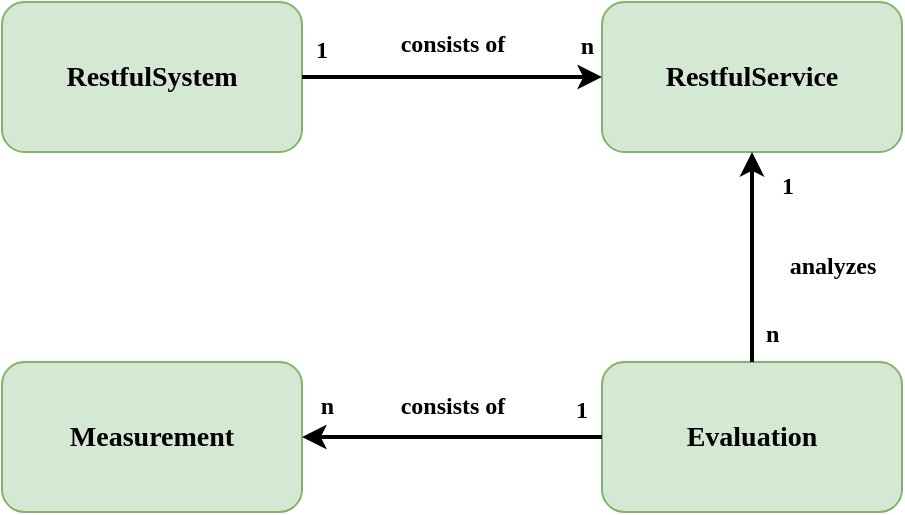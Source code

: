 <mxfile version="12.3.6" type="device" pages="1"><diagram id="6hekaEaukxnnzR2Nkzai" name="Page-1"><mxGraphModel dx="1422" dy="966" grid="1" gridSize="10" guides="1" tooltips="1" connect="1" arrows="1" fold="1" page="1" pageScale="1" pageWidth="826" pageHeight="1169" math="0" shadow="0"><root><mxCell id="0"/><mxCell id="1" parent="0"/><mxCell id="VUVYyC8E4vtMOE8l6xYX-1" value="RestfulSystem" style="rounded=1;whiteSpace=wrap;html=1;fillColor=#d5e8d4;strokeColor=#82b366;fontStyle=1;fontFamily=Verdana;fontSize=14;" parent="1" vertex="1"><mxGeometry x="120" y="160" width="150" height="75" as="geometry"/></mxCell><mxCell id="VUVYyC8E4vtMOE8l6xYX-2" value="RestfulService" style="rounded=1;whiteSpace=wrap;html=1;fillColor=#d5e8d4;strokeColor=#82b366;fontStyle=1;fontFamily=Verdana;fontSize=14;" parent="1" vertex="1"><mxGeometry x="420" y="160" width="150" height="75" as="geometry"/></mxCell><mxCell id="VUVYyC8E4vtMOE8l6xYX-4" value="consists of" style="endArrow=classic;html=1;edgeStyle=orthogonalEdgeStyle;fontFamily=Verdana;fontSize=12;rounded=0;endFill=1;strokeWidth=2;fontStyle=1;spacingBottom=-3;spacingRight=-9;" parent="1" source="VUVYyC8E4vtMOE8l6xYX-1" target="VUVYyC8E4vtMOE8l6xYX-2" edge="1"><mxGeometry x="-0.067" y="18" relative="1" as="geometry"><mxPoint x="230" y="290" as="sourcePoint"/><mxPoint x="390" y="290" as="targetPoint"/><mxPoint as="offset"/></mxGeometry></mxCell><mxCell id="VUVYyC8E4vtMOE8l6xYX-5" value="1" style="resizable=0;html=1;align=left;verticalAlign=bottom;labelBackgroundColor=#ffffff;fontSize=12;spacingBottom=-2;spacingLeft=-5;fontFamily=Verdana;fontStyle=1" parent="VUVYyC8E4vtMOE8l6xYX-4" connectable="0" vertex="1"><mxGeometry x="-1" relative="1" as="geometry"><mxPoint x="10" y="-7.5" as="offset"/></mxGeometry></mxCell><mxCell id="VUVYyC8E4vtMOE8l6xYX-6" value="n" style="resizable=0;html=1;align=right;verticalAlign=bottom;labelBackgroundColor=#ffffff;fontSize=12;fontStyle=1;spacingRight=-4;spacingLeft=0;fontFamily=Verdana;" parent="VUVYyC8E4vtMOE8l6xYX-4" connectable="0" vertex="1"><mxGeometry x="1" relative="1" as="geometry"><mxPoint x="-7.5" y="-7.5" as="offset"/></mxGeometry></mxCell><mxCell id="VUVYyC8E4vtMOE8l6xYX-9" value="Evaluation" style="rounded=1;whiteSpace=wrap;html=1;fillColor=#d5e8d4;strokeColor=#82b366;fontStyle=1;fontFamily=Verdana;fontSize=14;" parent="1" vertex="1"><mxGeometry x="420" y="340" width="150" height="75" as="geometry"/></mxCell><mxCell id="VUVYyC8E4vtMOE8l6xYX-10" value="analyzes" style="endArrow=classic;html=1;edgeStyle=orthogonalEdgeStyle;fontFamily=Verdana;fontSize=12;rounded=0;endFill=1;strokeWidth=2;fontStyle=1;spacingBottom=-3;spacingRight=-9;" parent="1" source="VUVYyC8E4vtMOE8l6xYX-9" target="VUVYyC8E4vtMOE8l6xYX-2" edge="1"><mxGeometry x="-0.048" y="-35" relative="1" as="geometry"><mxPoint x="280" y="207.5" as="sourcePoint"/><mxPoint x="430" y="207.5" as="targetPoint"/><mxPoint as="offset"/></mxGeometry></mxCell><mxCell id="VUVYyC8E4vtMOE8l6xYX-11" value="n" style="resizable=0;html=1;align=left;verticalAlign=bottom;labelBackgroundColor=#ffffff;fontSize=12;spacingBottom=-2;spacingLeft=-5;fontFamily=Verdana;fontStyle=1" parent="VUVYyC8E4vtMOE8l6xYX-10" connectable="0" vertex="1"><mxGeometry x="-1" relative="1" as="geometry"><mxPoint x="10" y="-7.5" as="offset"/></mxGeometry></mxCell><mxCell id="VUVYyC8E4vtMOE8l6xYX-12" value="1" style="resizable=0;html=1;align=right;verticalAlign=bottom;labelBackgroundColor=#ffffff;fontSize=12;fontStyle=1;spacingRight=-6;spacingLeft=0;fontFamily=Verdana;" parent="VUVYyC8E4vtMOE8l6xYX-10" connectable="0" vertex="1"><mxGeometry x="1" relative="1" as="geometry"><mxPoint x="15" y="25" as="offset"/></mxGeometry></mxCell><mxCell id="VUVYyC8E4vtMOE8l6xYX-13" value="Measurement" style="rounded=1;whiteSpace=wrap;html=1;fillColor=#d5e8d4;strokeColor=#82b366;fontStyle=1;fontFamily=Verdana;fontSize=14;" parent="1" vertex="1"><mxGeometry x="120" y="340" width="150" height="75" as="geometry"/></mxCell><mxCell id="VUVYyC8E4vtMOE8l6xYX-14" value="consists of" style="endArrow=classic;html=1;edgeStyle=orthogonalEdgeStyle;fontFamily=Verdana;fontSize=12;rounded=0;endFill=1;strokeWidth=2;fontStyle=1;spacingBottom=-3;spacingRight=-9;" parent="1" source="VUVYyC8E4vtMOE8l6xYX-9" target="VUVYyC8E4vtMOE8l6xYX-13" edge="1"><mxGeometry x="0.067" y="-17" relative="1" as="geometry"><mxPoint x="390" y="375" as="sourcePoint"/><mxPoint x="390" y="270" as="targetPoint"/><mxPoint as="offset"/></mxGeometry></mxCell><mxCell id="VUVYyC8E4vtMOE8l6xYX-15" value="1" style="resizable=0;html=1;align=left;verticalAlign=bottom;labelBackgroundColor=#ffffff;fontSize=12;spacingBottom=-2;spacingLeft=-5;fontFamily=Verdana;fontStyle=1" parent="VUVYyC8E4vtMOE8l6xYX-14" connectable="0" vertex="1"><mxGeometry x="-1" relative="1" as="geometry"><mxPoint x="-10" y="-7.5" as="offset"/></mxGeometry></mxCell><mxCell id="VUVYyC8E4vtMOE8l6xYX-16" value="n" style="resizable=0;html=1;align=right;verticalAlign=bottom;labelBackgroundColor=#ffffff;fontSize=12;fontStyle=1;spacingRight=-6;spacingLeft=0;fontFamily=Verdana;" parent="VUVYyC8E4vtMOE8l6xYX-14" connectable="0" vertex="1"><mxGeometry x="1" relative="1" as="geometry"><mxPoint x="10.5" y="-7.5" as="offset"/></mxGeometry></mxCell></root></mxGraphModel></diagram></mxfile>